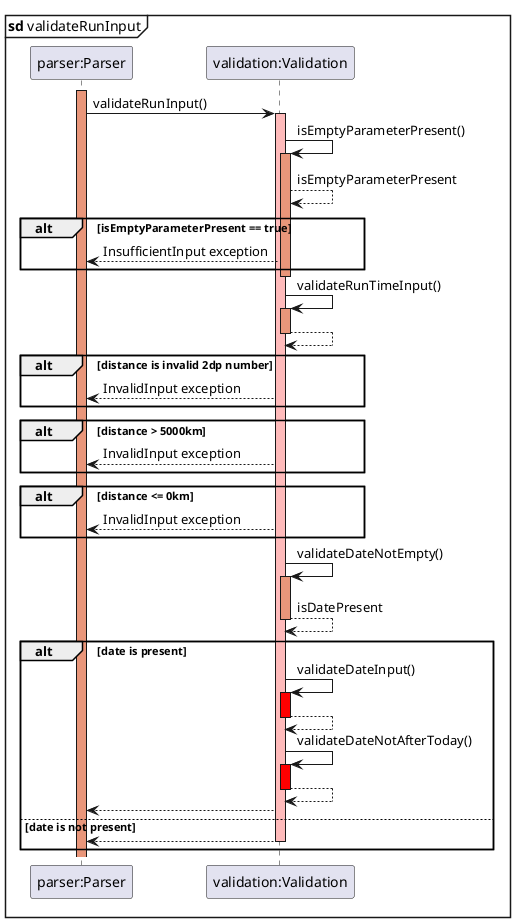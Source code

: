 @startuml
mainframe **sd** validateRunInput
participant "parser:Parser" as Parser
participant "validation:Validation" as Validation

activate Parser  #DarkSalmon
Parser -> Validation : validateRunInput()
activate Validation #FFBBBB

Validation -> Validation : isEmptyParameterPresent()
activate Validation  #DarkSalmon
Validation --> Validation : isEmptyParameterPresent

alt isEmptyParameterPresent == true
  Validation --> Parser: InsufficientInput exception
end
deactivate Validation  #DarkSalmon

Validation -> Validation : validateRunTimeInput()
activate Validation  #DarkSalmon
Validation --> Validation :
deactivate Validation  #DarkSalmon

alt distance is invalid 2dp number
  Validation --> Parser: InvalidInput exception
end

alt distance > 5000km
    Validation --> Parser: InvalidInput exception
end
    
alt distance <= 0km
    Validation --> Parser: InvalidInput exception
end

Validation -> Validation: validateDateNotEmpty()
activate Validation  #DarkSalmon
Validation --> Validation : isDatePresent
deactivate Validation #DarkSalmon

alt date is present
    
    Validation -> Validation : validateDateInput()
    activate Validation  #Red
    Validation --> Validation :
    deactivate Validation  #Red
    Validation -> Validation : validateDateNotAfterToday()
    activate Validation  #Red
    Validation --> Validation :
    deactivate Validation  #Red
    Validation --> Parser:

else date is not present
    Validation --> Parser:
    deactivate Validation
end
@enduml